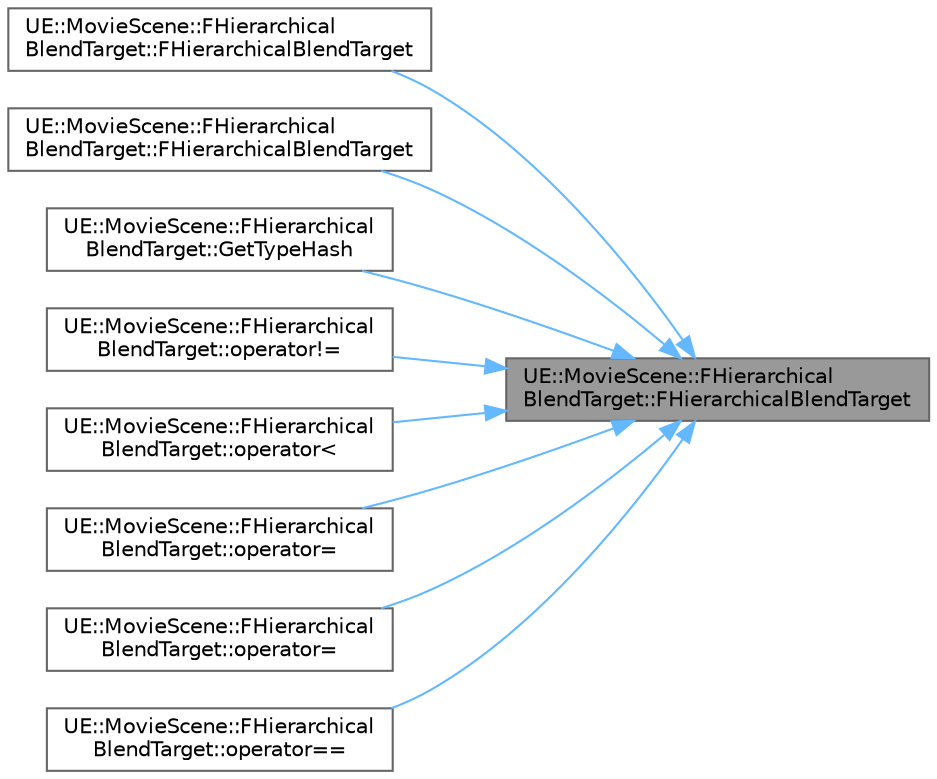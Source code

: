 digraph "UE::MovieScene::FHierarchicalBlendTarget::FHierarchicalBlendTarget"
{
 // INTERACTIVE_SVG=YES
 // LATEX_PDF_SIZE
  bgcolor="transparent";
  edge [fontname=Helvetica,fontsize=10,labelfontname=Helvetica,labelfontsize=10];
  node [fontname=Helvetica,fontsize=10,shape=box,height=0.2,width=0.4];
  rankdir="RL";
  Node1 [id="Node000001",label="UE::MovieScene::FHierarchical\lBlendTarget::FHierarchicalBlendTarget",height=0.2,width=0.4,color="gray40", fillcolor="grey60", style="filled", fontcolor="black",tooltip="Default Constructor."];
  Node1 -> Node2 [id="edge1_Node000001_Node000002",dir="back",color="steelblue1",style="solid",tooltip=" "];
  Node2 [id="Node000002",label="UE::MovieScene::FHierarchical\lBlendTarget::FHierarchicalBlendTarget",height=0.2,width=0.4,color="grey40", fillcolor="white", style="filled",URL="$df/df6/structUE_1_1MovieScene_1_1FHierarchicalBlendTarget.html#a6800f72eedf872594f4be9d8a37dc5f3",tooltip=" "];
  Node1 -> Node3 [id="edge2_Node000001_Node000003",dir="back",color="steelblue1",style="solid",tooltip=" "];
  Node3 [id="Node000003",label="UE::MovieScene::FHierarchical\lBlendTarget::FHierarchicalBlendTarget",height=0.2,width=0.4,color="grey40", fillcolor="white", style="filled",URL="$df/df6/structUE_1_1MovieScene_1_1FHierarchicalBlendTarget.html#af72adca7e4368e1e8636f45dcbd99c8c",tooltip=" "];
  Node1 -> Node4 [id="edge3_Node000001_Node000004",dir="back",color="steelblue1",style="solid",tooltip=" "];
  Node4 [id="Node000004",label="UE::MovieScene::FHierarchical\lBlendTarget::GetTypeHash",height=0.2,width=0.4,color="grey40", fillcolor="white", style="filled",URL="$df/df6/structUE_1_1MovieScene_1_1FHierarchicalBlendTarget.html#a8c81cf9f7344e3e2e0b56892c8a70396",tooltip=" "];
  Node1 -> Node5 [id="edge4_Node000001_Node000005",dir="back",color="steelblue1",style="solid",tooltip=" "];
  Node5 [id="Node000005",label="UE::MovieScene::FHierarchical\lBlendTarget::operator!=",height=0.2,width=0.4,color="grey40", fillcolor="white", style="filled",URL="$df/df6/structUE_1_1MovieScene_1_1FHierarchicalBlendTarget.html#a73dcf49cf4d6da7159d47b77b11f1c26",tooltip=" "];
  Node1 -> Node6 [id="edge5_Node000001_Node000006",dir="back",color="steelblue1",style="solid",tooltip=" "];
  Node6 [id="Node000006",label="UE::MovieScene::FHierarchical\lBlendTarget::operator\<",height=0.2,width=0.4,color="grey40", fillcolor="white", style="filled",URL="$df/df6/structUE_1_1MovieScene_1_1FHierarchicalBlendTarget.html#a86e39a160582a0a70778955304307fcd",tooltip=" "];
  Node1 -> Node7 [id="edge6_Node000001_Node000007",dir="back",color="steelblue1",style="solid",tooltip=" "];
  Node7 [id="Node000007",label="UE::MovieScene::FHierarchical\lBlendTarget::operator=",height=0.2,width=0.4,color="grey40", fillcolor="white", style="filled",URL="$df/df6/structUE_1_1MovieScene_1_1FHierarchicalBlendTarget.html#a879ce4c6b851481ed0cb767c99962007",tooltip=" "];
  Node1 -> Node8 [id="edge7_Node000001_Node000008",dir="back",color="steelblue1",style="solid",tooltip=" "];
  Node8 [id="Node000008",label="UE::MovieScene::FHierarchical\lBlendTarget::operator=",height=0.2,width=0.4,color="grey40", fillcolor="white", style="filled",URL="$df/df6/structUE_1_1MovieScene_1_1FHierarchicalBlendTarget.html#a6ec0908cdecb4faae7ac48c3dc2b1c1c",tooltip=" "];
  Node1 -> Node9 [id="edge8_Node000001_Node000009",dir="back",color="steelblue1",style="solid",tooltip=" "];
  Node9 [id="Node000009",label="UE::MovieScene::FHierarchical\lBlendTarget::operator==",height=0.2,width=0.4,color="grey40", fillcolor="white", style="filled",URL="$df/df6/structUE_1_1MovieScene_1_1FHierarchicalBlendTarget.html#aace419147c26b4dc7ca7f321e64ed9b2",tooltip=" "];
}
